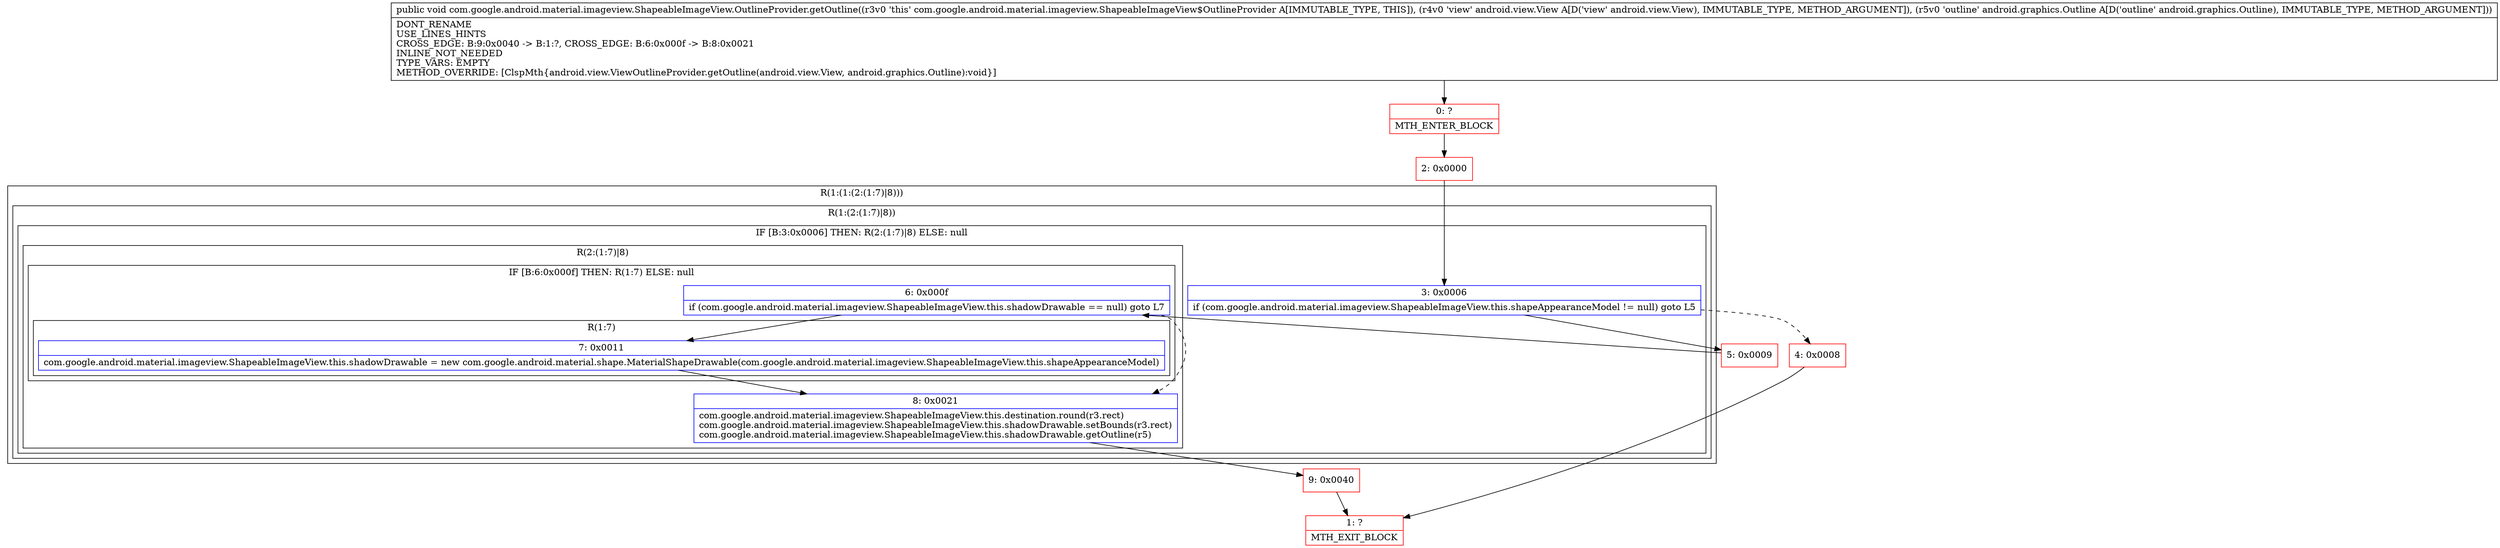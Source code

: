 digraph "CFG forcom.google.android.material.imageview.ShapeableImageView.OutlineProvider.getOutline(Landroid\/view\/View;Landroid\/graphics\/Outline;)V" {
subgraph cluster_Region_1917254210 {
label = "R(1:(1:(2:(1:7)|8)))";
node [shape=record,color=blue];
subgraph cluster_Region_2133829633 {
label = "R(1:(2:(1:7)|8))";
node [shape=record,color=blue];
subgraph cluster_IfRegion_206608446 {
label = "IF [B:3:0x0006] THEN: R(2:(1:7)|8) ELSE: null";
node [shape=record,color=blue];
Node_3 [shape=record,label="{3\:\ 0x0006|if (com.google.android.material.imageview.ShapeableImageView.this.shapeAppearanceModel != null) goto L5\l}"];
subgraph cluster_Region_1618565191 {
label = "R(2:(1:7)|8)";
node [shape=record,color=blue];
subgraph cluster_IfRegion_631778016 {
label = "IF [B:6:0x000f] THEN: R(1:7) ELSE: null";
node [shape=record,color=blue];
Node_6 [shape=record,label="{6\:\ 0x000f|if (com.google.android.material.imageview.ShapeableImageView.this.shadowDrawable == null) goto L7\l}"];
subgraph cluster_Region_658891252 {
label = "R(1:7)";
node [shape=record,color=blue];
Node_7 [shape=record,label="{7\:\ 0x0011|com.google.android.material.imageview.ShapeableImageView.this.shadowDrawable = new com.google.android.material.shape.MaterialShapeDrawable(com.google.android.material.imageview.ShapeableImageView.this.shapeAppearanceModel)\l}"];
}
}
Node_8 [shape=record,label="{8\:\ 0x0021|com.google.android.material.imageview.ShapeableImageView.this.destination.round(r3.rect)\lcom.google.android.material.imageview.ShapeableImageView.this.shadowDrawable.setBounds(r3.rect)\lcom.google.android.material.imageview.ShapeableImageView.this.shadowDrawable.getOutline(r5)\l}"];
}
}
}
}
Node_0 [shape=record,color=red,label="{0\:\ ?|MTH_ENTER_BLOCK\l}"];
Node_2 [shape=record,color=red,label="{2\:\ 0x0000}"];
Node_4 [shape=record,color=red,label="{4\:\ 0x0008}"];
Node_1 [shape=record,color=red,label="{1\:\ ?|MTH_EXIT_BLOCK\l}"];
Node_5 [shape=record,color=red,label="{5\:\ 0x0009}"];
Node_9 [shape=record,color=red,label="{9\:\ 0x0040}"];
MethodNode[shape=record,label="{public void com.google.android.material.imageview.ShapeableImageView.OutlineProvider.getOutline((r3v0 'this' com.google.android.material.imageview.ShapeableImageView$OutlineProvider A[IMMUTABLE_TYPE, THIS]), (r4v0 'view' android.view.View A[D('view' android.view.View), IMMUTABLE_TYPE, METHOD_ARGUMENT]), (r5v0 'outline' android.graphics.Outline A[D('outline' android.graphics.Outline), IMMUTABLE_TYPE, METHOD_ARGUMENT]))  | DONT_RENAME\lUSE_LINES_HINTS\lCROSS_EDGE: B:9:0x0040 \-\> B:1:?, CROSS_EDGE: B:6:0x000f \-\> B:8:0x0021\lINLINE_NOT_NEEDED\lTYPE_VARS: EMPTY\lMETHOD_OVERRIDE: [ClspMth\{android.view.ViewOutlineProvider.getOutline(android.view.View, android.graphics.Outline):void\}]\l}"];
MethodNode -> Node_0;Node_3 -> Node_4[style=dashed];
Node_3 -> Node_5;
Node_6 -> Node_7;
Node_6 -> Node_8[style=dashed];
Node_7 -> Node_8;
Node_8 -> Node_9;
Node_0 -> Node_2;
Node_2 -> Node_3;
Node_4 -> Node_1;
Node_5 -> Node_6;
Node_9 -> Node_1;
}


